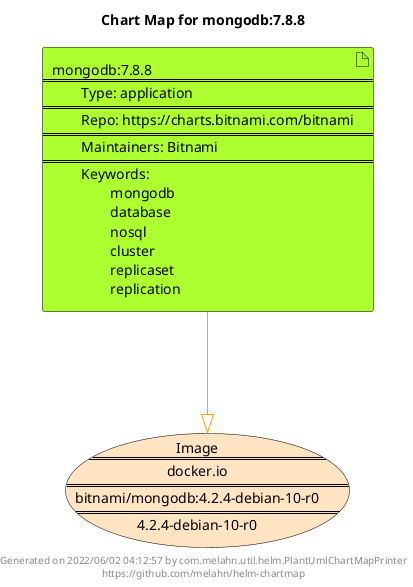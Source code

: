 @startuml
skinparam linetype ortho
skinparam backgroundColor white
skinparam usecaseBorderColor black
skinparam usecaseArrowColor LightSlateGray
skinparam artifactBorderColor black
skinparam artifactArrowColor LightSlateGray

title Chart Map for mongodb:7.8.8

'There is one referenced Helm Chart
artifact "mongodb:7.8.8\n====\n\tType: application\n====\n\tRepo: https://charts.bitnami.com/bitnami\n====\n\tMaintainers: Bitnami\n====\n\tKeywords: \n\t\tmongodb\n\t\tdatabase\n\t\tnosql\n\t\tcluster\n\t\treplicaset\n\t\treplication" as mongodb_7_8_8 #GreenYellow

'There is one referenced Docker Image
usecase "Image\n====\ndocker.io\n====\nbitnami/mongodb:4.2.4-debian-10-r0\n====\n4.2.4-debian-10-r0" as docker_io_bitnami_mongodb_4_2_4_debian_10_r0 #Bisque

'Chart Dependencies
mongodb_7_8_8--[#orange]-|>docker_io_bitnami_mongodb_4_2_4_debian_10_r0

center footer Generated on 2022/06/02 04:12:57 by com.melahn.util.helm.PlantUmlChartMapPrinter\nhttps://github.com/melahn/helm-chartmap
@enduml
